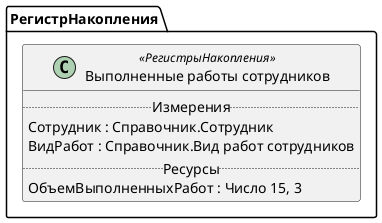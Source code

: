 ﻿@startuml ВыполненныеРаботыСотрудников
'!include templates.wsd
'..\include templates.wsd
class РегистрНакопления.ВыполненныеРаботыСотрудников as "Выполненные работы сотрудников" <<РегистрыНакопления>>
{
..Измерения..
Сотрудник : Справочник.Сотрудник
ВидРабот : Справочник.Вид работ сотрудников
..Ресурсы..
ОбъемВыполненныхРабот : Число 15, 3
}
@enduml
